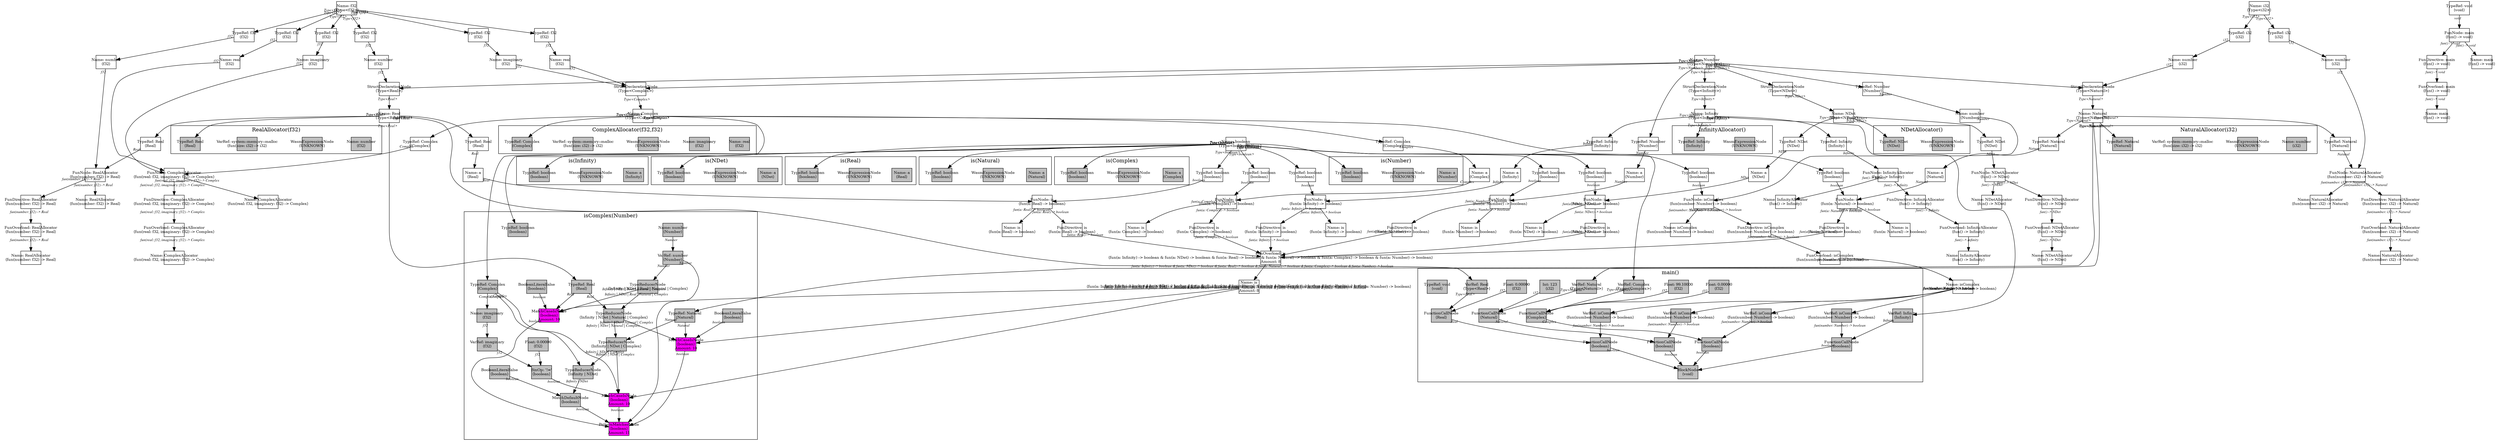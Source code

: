 digraph Document {
  node [shape=box,fixedsize=shape fontsize=10]
  1 [label="Name: i32\n⟨Type<i32>⟩", fillcolor=grey];
  2 [label="Name: f32\n⟨Type<f32>⟩", fillcolor=grey];
  3 [label="Name: boolean\n⟨Type<boolean>⟩", fillcolor=grey];
  4 [label="Name: Number\n⟨Type<Number>⟩", fillcolor=grey];
  5 [label="StructDeclarationNode\n⟨Type<Infinity>⟩", fillcolor=grey];
  6 [label="Name: Infinity\n⟨Type<Infinity>⟩", fillcolor=grey];
  7 [label="StructDeclarationNode\n⟨Type<NDet>⟩", fillcolor=grey];
  8 [label="Name: NDet\n⟨Type<NDet>⟩", fillcolor=grey];
  9 [label="StructDeclarationNode\n⟨Type<Real>⟩", fillcolor=grey];
  10 [label="TypeRef: f32\n⟨f32⟩", fillcolor=grey];
  11 [label="Name: number\n⟨f32⟩", fillcolor=grey];
  12 [label="Name: Real\n⟨Type<Real>⟩", fillcolor=grey];
  13 [label="StructDeclarationNode\n⟨Type<Natural>⟩", fillcolor=grey];
  14 [label="TypeRef: i32\n⟨i32⟩", fillcolor=grey];
  15 [label="Name: number\n⟨i32⟩", fillcolor=grey];
  16 [label="Name: Natural\n⟨Type<Natural>⟩", fillcolor=grey];
  17 [label="StructDeclarationNode\n⟨Type<Complex>⟩", fillcolor=grey];
  18 [label="TypeRef: f32\n⟨f32⟩", fillcolor=grey];
  19 [label="Name: real\n⟨f32⟩", fillcolor=grey];
  20 [label="TypeRef: f32\n⟨f32⟩", fillcolor=grey];
  21 [label="Name: imaginary\n⟨f32⟩", fillcolor=grey];
  22 [label="Name: Complex\n⟨Type<Complex>⟩", fillcolor=grey];
  23 [label="FunOverload: isComplex\n⟨fun(number: Number) -> boolean⟩", fillcolor=grey];
  24 [label="FunDirective: isComplex\n⟨fun(number: Number) -> boolean⟩", fillcolor=grey];
  25 [label="FunNode: isComplex\n⟨fun(number: Number) -> boolean⟩", fillcolor=grey];
  26 [label="TypeRef: Number\n⟨Number⟩", fillcolor=grey];
  27 [label="Name: number\n⟨Number⟩", fillcolor=grey];
  28 [label="TypeRef: boolean\n⟨boolean⟩", fillcolor=grey];
  29 [label="Name: isComplex\n⟨fun(number: Number) -> boolean⟩", fillcolor=grey];
  30 [label="Name: isComplex\n⟨fun(number: Number) -> boolean⟩", fillcolor=grey];
  31 [label="FunOverload: main\n⟨fun() -> void⟩", fillcolor=grey];
  32 [label="FunDirective: main\n⟨fun() -> void⟩", fillcolor=grey];
  33 [label="FunNode: main\n⟨fun() -> void⟩", fillcolor=grey];
  34 [label="TypeRef: void\n⟨void⟩", fillcolor=grey];
  35 [label="Name: main\n⟨fun() -> void⟩", fillcolor=grey];
  36 [label="Name: main\n⟨fun() -> void⟩", fillcolor=grey];
  37 [label="FunOverload: InfinityAllocator\n⟨fun() -> Infinity⟩", fillcolor=grey];
  38 [label="FunDirective: InfinityAllocator\n⟨fun() -> Infinity⟩", fillcolor=grey];
  39 [label="FunNode: InfinityAllocator\n⟨fun() -> Infinity⟩", fillcolor=grey];
  40 [label="TypeRef: Infinity\n⟨Infinity⟩", fillcolor=grey];
  41 [label="Name: InfinityAllocator\n⟨fun() -> Infinity⟩", fillcolor=grey];
  42 [label="Name: InfinityAllocator\n⟨fun() -> Infinity⟩", fillcolor=grey];
  43 [label="FunOverload: is\n⟨fun(a: Infinity) -> boolean & fun(a: NDet) -> boolean & fun(a: Real) -> boolean & fun(a: Natural) -> boolean & fun(a: Complex) -> boolean & fun(a: Number) -> boolean⟩
Amount: 8", fillcolor=magenta];
  44 [label="FunDirective: is\n⟨fun(a: Infinity) -> boolean⟩", fillcolor=grey];
  45 [label="FunNode: is\n⟨fun(a: Infinity) -> boolean⟩", fillcolor=grey];
  46 [label="TypeRef: Infinity\n⟨Infinity⟩", fillcolor=grey];
  47 [label="Name: a\n⟨Infinity⟩", fillcolor=grey];
  48 [label="TypeRef: boolean\n⟨boolean⟩", fillcolor=grey];
  49 [label="Name: is\n⟨fun(a: Infinity) -> boolean⟩", fillcolor=grey];
  50 [label="FunDirective: is\n⟨fun(a: NDet) -> boolean⟩", fillcolor=grey];
  51 [label="FunNode: is\n⟨fun(a: NDet) -> boolean⟩", fillcolor=grey];
  52 [label="TypeRef: NDet\n⟨NDet⟩", fillcolor=grey];
  53 [label="Name: a\n⟨NDet⟩", fillcolor=grey];
  54 [label="TypeRef: boolean\n⟨boolean⟩", fillcolor=grey];
  55 [label="Name: is\n⟨fun(a: NDet) -> boolean⟩", fillcolor=grey];
  56 [label="FunDirective: is\n⟨fun(a: Real) -> boolean⟩", fillcolor=grey];
  57 [label="FunNode: is\n⟨fun(a: Real) -> boolean⟩", fillcolor=grey];
  58 [label="TypeRef: Real\n⟨Real⟩", fillcolor=grey];
  59 [label="Name: a\n⟨Real⟩", fillcolor=grey];
  60 [label="TypeRef: boolean\n⟨boolean⟩", fillcolor=grey];
  61 [label="Name: is\n⟨fun(a: Real) -> boolean⟩", fillcolor=grey];
  62 [label="FunDirective: is\n⟨fun(a: Natural) -> boolean⟩", fillcolor=grey];
  63 [label="FunNode: is\n⟨fun(a: Natural) -> boolean⟩", fillcolor=grey];
  64 [label="TypeRef: Natural\n⟨Natural⟩", fillcolor=grey];
  65 [label="Name: a\n⟨Natural⟩", fillcolor=grey];
  66 [label="TypeRef: boolean\n⟨boolean⟩", fillcolor=grey];
  67 [label="Name: is\n⟨fun(a: Natural) -> boolean⟩", fillcolor=grey];
  68 [label="FunDirective: is\n⟨fun(a: Complex) -> boolean⟩", fillcolor=grey];
  69 [label="FunNode: is\n⟨fun(a: Complex) -> boolean⟩", fillcolor=grey];
  70 [label="TypeRef: Complex\n⟨Complex⟩", fillcolor=grey];
  71 [label="Name: a\n⟨Complex⟩", fillcolor=grey];
  72 [label="TypeRef: boolean\n⟨boolean⟩", fillcolor=grey];
  73 [label="Name: is\n⟨fun(a: Complex) -> boolean⟩", fillcolor=grey];
  74 [label="FunDirective: is\n⟨fun(a: Number) -> boolean⟩", fillcolor=grey];
  75 [label="FunNode: is\n⟨fun(a: Number) -> boolean⟩", fillcolor=grey];
  76 [label="TypeRef: Number\n⟨Number⟩", fillcolor=grey];
  77 [label="Name: a\n⟨Number⟩", fillcolor=grey];
  78 [label="TypeRef: boolean\n⟨boolean⟩", fillcolor=grey];
  79 [label="Name: is\n⟨fun(a: Number) -> boolean⟩", fillcolor=grey];
  80 [label="Name: is\n⟨fun(a: Infinity) -> boolean & fun(a: NDet) -> boolean & fun(a: Real) -> boolean & fun(a: Natural) -> boolean & fun(a: Complex) -> boolean & fun(a: Number) -> boolean⟩
Amount: 8", fillcolor=magenta];
  81 [label="FunOverload: NDetAllocator\n⟨fun() -> NDet⟩", fillcolor=grey];
  82 [label="FunDirective: NDetAllocator\n⟨fun() -> NDet⟩", fillcolor=grey];
  83 [label="FunNode: NDetAllocator\n⟨fun() -> NDet⟩", fillcolor=grey];
  84 [label="TypeRef: NDet\n⟨NDet⟩", fillcolor=grey];
  85 [label="Name: NDetAllocator\n⟨fun() -> NDet⟩", fillcolor=grey];
  86 [label="Name: NDetAllocator\n⟨fun() -> NDet⟩", fillcolor=grey];
  87 [label="FunOverload: RealAllocator\n⟨fun(number: f32) -> Real⟩", fillcolor=grey];
  88 [label="FunDirective: RealAllocator\n⟨fun(number: f32) -> Real⟩", fillcolor=grey];
  89 [label="FunNode: RealAllocator\n⟨fun(number: f32) -> Real⟩", fillcolor=grey];
  90 [label="TypeRef: f32\n⟨f32⟩", fillcolor=grey];
  91 [label="Name: number\n⟨f32⟩", fillcolor=grey];
  92 [label="TypeRef: Real\n⟨Real⟩", fillcolor=grey];
  93 [label="Name: RealAllocator\n⟨fun(number: f32) -> Real⟩", fillcolor=grey];
  94 [label="Name: RealAllocator\n⟨fun(number: f32) -> Real⟩", fillcolor=grey];
  95 [label="FunOverload: NaturalAllocator\n⟨fun(number: i32) -> Natural⟩", fillcolor=grey];
  96 [label="FunDirective: NaturalAllocator\n⟨fun(number: i32) -> Natural⟩", fillcolor=grey];
  97 [label="FunNode: NaturalAllocator\n⟨fun(number: i32) -> Natural⟩", fillcolor=grey];
  98 [label="TypeRef: i32\n⟨i32⟩", fillcolor=grey];
  99 [label="Name: number\n⟨i32⟩", fillcolor=grey];
  100 [label="TypeRef: Natural\n⟨Natural⟩", fillcolor=grey];
  101 [label="Name: NaturalAllocator\n⟨fun(number: i32) -> Natural⟩", fillcolor=grey];
  102 [label="Name: NaturalAllocator\n⟨fun(number: i32) -> Natural⟩", fillcolor=grey];
  103 [label="FunOverload: ComplexAllocator\n⟨fun(real: f32, imaginary: f32) -> Complex⟩", fillcolor=grey];
  104 [label="FunDirective: ComplexAllocator\n⟨fun(real: f32, imaginary: f32) -> Complex⟩", fillcolor=grey];
  105 [label="FunNode: ComplexAllocator\n⟨fun(real: f32, imaginary: f32) -> Complex⟩", fillcolor=grey];
  106 [label="TypeRef: f32\n⟨f32⟩", fillcolor=grey];
  107 [label="Name: real\n⟨f32⟩", fillcolor=grey];
  108 [label="TypeRef: f32\n⟨f32⟩", fillcolor=grey];
  109 [label="Name: imaginary\n⟨f32⟩", fillcolor=grey];
  110 [label="TypeRef: Complex\n⟨Complex⟩", fillcolor=grey];
  111 [label="Name: ComplexAllocator\n⟨fun(real: f32, imaginary: f32) -> Complex⟩", fillcolor=grey];
  112 [label="Name: ComplexAllocator\n⟨fun(real: f32, imaginary: f32) -> Complex⟩", fillcolor=grey];
  subgraph cluster0 {
    node [style=filled, fillcolor=grey];
    113 [label="BlockNode\n⟨void⟩", fillcolor=grey];
    114 [label="FunctionCallNode\n⟨boolean⟩", fillcolor=grey];
    115 [label="VarRef: isComplex\n⟨fun(number: Number) -> boolean⟩", fillcolor=grey];
    116 [label="VarRef: Infinity\n⟨Infinity⟩", fillcolor=grey];
    117 [label="FunctionCallNode\n⟨boolean⟩", fillcolor=grey];
    118 [label="VarRef: isComplex\n⟨fun(number: Number) -> boolean⟩", fillcolor=grey];
    119 [label="FunctionCallNode\n⟨Real⟩", fillcolor=grey];
    120 [label="VarRef: Real\n⟨Type<Real>⟩", fillcolor=grey];
    121 [label="Float: 0.00000\n⟨f32⟩", fillcolor=grey];
    122 [label="FunctionCallNode\n⟨boolean⟩", fillcolor=grey];
    123 [label="VarRef: isComplex\n⟨fun(number: Number) -> boolean⟩", fillcolor=grey];
    124 [label="FunctionCallNode\n⟨Natural⟩", fillcolor=grey];
    125 [label="VarRef: Natural\n⟨Type<Natural>⟩", fillcolor=grey];
    126 [label="Int: 123\n⟨i32⟩", fillcolor=grey];
    127 [label="FunctionCallNode\n⟨boolean⟩", fillcolor=grey];
    128 [label="VarRef: isComplex\n⟨fun(number: Number) -> boolean⟩", fillcolor=grey];
    129 [label="FunctionCallNode\n⟨Complex⟩", fillcolor=grey];
    130 [label="VarRef: Complex\n⟨Type<Complex>⟩", fillcolor=grey];
    131 [label="Float: 0.00000\n⟨f32⟩", fillcolor=grey];
    132 [label="Float: 99.10000\n⟨f32⟩", fillcolor=grey];
    133 [label="TypeRef: void\n⟨void⟩", fillcolor=grey];
    114 -> 113[taillabel="boolean" labeldistance="1" fontname="times  italic" fontsize = 10 color="black" ];
    115 -> 114[taillabel="fun(number: Number) -> boolean" labeldistance="1" fontname="times  italic" fontsize = 10 color="black" ];
    116 -> 114[taillabel="Infinity" labeldistance="1" fontname="times  italic" fontsize = 10 color="black" ];
    117 -> 113[taillabel="boolean" labeldistance="1" fontname="times  italic" fontsize = 10 color="black" ];
    118 -> 117[taillabel="fun(number: Number) -> boolean" labeldistance="1" fontname="times  italic" fontsize = 10 color="black" ];
    119 -> 117[taillabel="Real" labeldistance="1" fontname="times  italic" fontsize = 10 color="black" ];
    120 -> 119[taillabel="Type<Real>" labeldistance="1" fontname="times  italic" fontsize = 10 color="black" ];
    121 -> 119[taillabel="f32" labeldistance="1" fontname="times  italic" fontsize = 10 color="black" ];
    122 -> 113[taillabel="boolean" labeldistance="1" fontname="times  italic" fontsize = 10 color="black" ];
    123 -> 122[taillabel="fun(number: Number) -> boolean" labeldistance="1" fontname="times  italic" fontsize = 10 color="black" ];
    124 -> 122[taillabel="Natural" labeldistance="1" fontname="times  italic" fontsize = 10 color="black" ];
    125 -> 124[taillabel="Type<Natural>" labeldistance="1" fontname="times  italic" fontsize = 10 color="black" ];
    126 -> 124[taillabel="i32" labeldistance="1" fontname="times  italic" fontsize = 10 color="black" ];
    127 -> 113[taillabel="boolean" labeldistance="1" fontname="times  italic" fontsize = 10 color="black" ];
    128 -> 127[taillabel="fun(number: Number) -> boolean" labeldistance="1" fontname="times  italic" fontsize = 10 color="black" ];
    129 -> 127[taillabel="Complex" labeldistance="1" fontname="times  italic" fontsize = 10 color="black" ];
    130 -> 129[taillabel="Type<Complex>" labeldistance="1" fontname="times  italic" fontsize = 10 color="black" ];
    131 -> 129[taillabel="f32" labeldistance="1" fontname="times  italic" fontsize = 10 color="black" ];
    132 -> 129[taillabel="f32" labeldistance="1" fontname="times  italic" fontsize = 10 color="black" ];
  label = "main()";
}
  subgraph cluster1 {
    node [style=filled, fillcolor=grey];
    134 [label="Name: number\n⟨Number⟩", fillcolor=grey];
    135 [label="PatternMatcherNode\n⟨boolean⟩
Amount: 11", fillcolor=magenta];
    136 [label="VarRef: number\n⟨Number⟩", fillcolor=grey];
    137 [label="MatchCaseIsNode\n⟨boolean⟩
Amount: 10", fillcolor=magenta];
    138 [label="TypeRef: Real\n⟨Real⟩", fillcolor=grey];
    139 [label="BooleanLiteralfalse\n⟨boolean⟩", fillcolor=grey];
    140 [label="TypeReducerNode\n⟨Infinity | NDet | Real | Natural | Complex⟩", fillcolor=grey];
    141 [label="MatchCaseIsNode\n⟨boolean⟩
Amount: 10", fillcolor=magenta];
    142 [label="TypeRef: Natural\n⟨Natural⟩", fillcolor=grey];
    143 [label="BooleanLiteralfalse\n⟨boolean⟩", fillcolor=grey];
    144 [label="TypeReducerNode\n⟨Infinity | NDet | Natural | Complex⟩", fillcolor=grey];
    145 [label="MatchCaseIsNode\n⟨boolean⟩
Amount: 10", fillcolor=magenta];
    146 [label="TypeRef: Complex\n⟨Complex⟩", fillcolor=grey];
    147 [label="BinOp: '!='\n⟨boolean⟩", fillcolor=grey];
    148 [label="VarRef: imaginary\n⟨f32⟩", fillcolor=grey];
    149 [label="Float: 0.00000\n⟨f32⟩", fillcolor=grey];
    150 [label="Name: imaginary\n⟨f32⟩", fillcolor=grey];
    151 [label="TypeReducerNode\n⟨Infinity | NDet | Complex⟩", fillcolor=grey];
    152 [label="MatchDefaultNode\n⟨boolean⟩", fillcolor=grey];
    153 [label="BooleanLiteralfalse\n⟨boolean⟩", fillcolor=grey];
    154 [label="TypeReducerNode\n⟨Infinity | NDet⟩", fillcolor=grey];
    155 [label="TypeRef: boolean\n⟨boolean⟩", fillcolor=grey];
    134 -> 136[taillabel="Number" labeldistance="1" fontname="times  italic" fontsize = 10 color="black" ];
    136 -> 135[taillabel="Number" labeldistance="1" fontname="times  italic" fontsize = 10 color="black" ];
    136 -> 140[taillabel="Number" labeldistance="1" fontname="times  italic" fontsize = 10 color="black" ];
    137 -> 135[taillabel="boolean" labeldistance="1" fontname="times  italic" fontsize = 10 color="black" ];
    138 -> 137[taillabel="Real" labeldistance="1" fontname="times  italic" fontsize = 10 color="black" ];
    138 -> 144[taillabel="Real" labeldistance="1" fontname="times  italic" fontsize = 10 color="black" ];
    139 -> 137[taillabel="boolean" labeldistance="1" fontname="times  italic" fontsize = 10 color="black" ];
    140 -> 137[taillabel="Infinity | NDet | Real | Natural | Complex" labeldistance="1" fontname="times  italic" fontsize = 10 color="black" ];
    140 -> 144[taillabel="Infinity | NDet | Real | Natural | Complex" labeldistance="1" fontname="times  italic" fontsize = 10 color="black" ];
    141 -> 135[taillabel="boolean" labeldistance="1" fontname="times  italic" fontsize = 10 color="black" ];
    142 -> 141[taillabel="Natural" labeldistance="1" fontname="times  italic" fontsize = 10 color="black" ];
    142 -> 151[taillabel="Natural" labeldistance="1" fontname="times  italic" fontsize = 10 color="black" ];
    143 -> 141[taillabel="boolean" labeldistance="1" fontname="times  italic" fontsize = 10 color="black" ];
    144 -> 141[taillabel="Infinity | NDet | Natural | Complex" labeldistance="1" fontname="times  italic" fontsize = 10 color="black" ];
    144 -> 151[taillabel="Infinity | NDet | Natural | Complex" labeldistance="1" fontname="times  italic" fontsize = 10 color="black" ];
    145 -> 135[taillabel="boolean" labeldistance="1" fontname="times  italic" fontsize = 10 color="black" ];
    146 -> 145[taillabel="Complex" labeldistance="1" fontname="times  italic" fontsize = 10 color="black" ];
    146 -> 150[taillabel="Complex" labeldistance="1" fontname="times  italic" fontsize = 10 color="black" ];
    146 -> 154[taillabel="Complex" labeldistance="1" fontname="times  italic" fontsize = 10 color="black" ];
    147 -> 145[taillabel="boolean" labeldistance="1" fontname="times  italic" fontsize = 10 color="black" ];
    148 -> 147[taillabel="f32" labeldistance="1" fontname="times  italic" fontsize = 10 color="black" ];
    149 -> 147[taillabel="f32" labeldistance="1" fontname="times  italic" fontsize = 10 color="black" ];
    150 -> 148[taillabel="f32" labeldistance="1" fontname="times  italic" fontsize = 10 color="black" ];
    151 -> 145[taillabel="Infinity | NDet | Complex" labeldistance="1" fontname="times  italic" fontsize = 10 color="black" ];
    151 -> 154[taillabel="Infinity | NDet | Complex" labeldistance="1" fontname="times  italic" fontsize = 10 color="black" ];
    152 -> 135[taillabel="boolean" labeldistance="1" fontname="times  italic" fontsize = 10 color="black" ];
    153 -> 152[taillabel="boolean" labeldistance="1" fontname="times  italic" fontsize = 10 color="black" ];
    154 -> 152[taillabel="Infinity | NDet" labeldistance="1" fontname="times  italic" fontsize = 10 color="black" ];
  label = "isComplex(Number)";
}
  subgraph cluster2 {
    node [style=filled, fillcolor=grey];
    156 [label="Name: a\n⟨Number⟩", fillcolor=grey];
    157 [label="WasmExpressionNode\n⟨UNKNOWN⟩", fillcolor=grey];
    158 [label="TypeRef: boolean\n⟨boolean⟩", fillcolor=grey];
  label = "is(Number)";
}
  subgraph cluster3 {
    node [style=filled, fillcolor=grey];
    159 [label="WasmExpressionNode\n⟨UNKNOWN⟩", fillcolor=grey];
    160 [label="TypeRef: Infinity\n⟨Infinity⟩", fillcolor=grey];
  label = "InfinityAllocator()";
}
  subgraph cluster4 {
    node [style=filled, fillcolor=grey];
    161 [label="WasmExpressionNode\n⟨UNKNOWN⟩", fillcolor=grey];
    162 [label="TypeRef: NDet\n⟨NDet⟩", fillcolor=grey];
  label = "NDetAllocator()";
}
  subgraph cluster5 {
    node [style=filled, fillcolor=grey];
    163 [label="Name: a\n⟨Infinity⟩", fillcolor=grey];
    164 [label="WasmExpressionNode\n⟨UNKNOWN⟩", fillcolor=grey];
    165 [label="TypeRef: boolean\n⟨boolean⟩", fillcolor=grey];
  label = "is(Infinity)";
}
  subgraph cluster6 {
    node [style=filled, fillcolor=grey];
    166 [label="Name: a\n⟨NDet⟩", fillcolor=grey];
    167 [label="WasmExpressionNode\n⟨UNKNOWN⟩", fillcolor=grey];
    168 [label="TypeRef: boolean\n⟨boolean⟩", fillcolor=grey];
  label = "is(NDet)";
}
  subgraph cluster7 {
    node [style=filled, fillcolor=grey];
    169 [label="Name: a\n⟨Real⟩", fillcolor=grey];
    170 [label="WasmExpressionNode\n⟨UNKNOWN⟩", fillcolor=grey];
    171 [label="TypeRef: boolean\n⟨boolean⟩", fillcolor=grey];
  label = "is(Real)";
}
  subgraph cluster8 {
    node [style=filled, fillcolor=grey];
    172 [label="Name: a\n⟨Natural⟩", fillcolor=grey];
    173 [label="WasmExpressionNode\n⟨UNKNOWN⟩", fillcolor=grey];
    174 [label="TypeRef: boolean\n⟨boolean⟩", fillcolor=grey];
  label = "is(Natural)";
}
  subgraph cluster9 {
    node [style=filled, fillcolor=grey];
    175 [label="Name: a\n⟨Complex⟩", fillcolor=grey];
    176 [label="WasmExpressionNode\n⟨UNKNOWN⟩", fillcolor=grey];
    177 [label="TypeRef: boolean\n⟨boolean⟩", fillcolor=grey];
  label = "is(Complex)";
}
  subgraph cluster10 {
    node [style=filled, fillcolor=grey];
    178 [label="Name: number\n⟨i32⟩", fillcolor=grey];
    179 [label="WasmExpressionNode\n⟨UNKNOWN⟩", fillcolor=grey];
    180 [label="VarRef: system::memory::malloc\n⟨fun(size: i32) -> i32⟩", fillcolor=grey];
    181 [label="TypeRef: Natural\n⟨Natural⟩", fillcolor=grey];
  label = "NaturalAllocator(i32)";
}
  subgraph cluster11 {
    node [style=filled, fillcolor=grey];
    182 [label="Name: number\n⟨f32⟩", fillcolor=grey];
    183 [label="WasmExpressionNode\n⟨UNKNOWN⟩", fillcolor=grey];
    184 [label="VarRef: system::memory::malloc\n⟨fun(size: i32) -> i32⟩", fillcolor=grey];
    185 [label="TypeRef: Real\n⟨Real⟩", fillcolor=grey];
  label = "RealAllocator(f32)";
}
  subgraph cluster12 {
    node [style=filled, fillcolor=grey];
    186 [label="Name: real\n⟨f32⟩", fillcolor=grey];
    187 [label="Name: imaginary\n⟨f32⟩", fillcolor=grey];
    188 [label="WasmExpressionNode\n⟨UNKNOWN⟩", fillcolor=grey];
    189 [label="VarRef: system::memory::malloc\n⟨fun(size: i32) -> i32⟩", fillcolor=grey];
    190 [label="TypeRef: Complex\n⟨Complex⟩", fillcolor=grey];
  label = "ComplexAllocator(f32,f32)";
}
  1 -> 14[taillabel="Type<i32>" labeldistance="1" fontname="times  italic" fontsize = 10 color="black" ];
  1 -> 98[taillabel="Type<i32>" labeldistance="1" fontname="times  italic" fontsize = 10 color="black" ];
  2 -> 10[taillabel="Type<f32>" labeldistance="1" fontname="times  italic" fontsize = 10 color="black" ];
  2 -> 18[taillabel="Type<f32>" labeldistance="1" fontname="times  italic" fontsize = 10 color="black" ];
  2 -> 20[taillabel="Type<f32>" labeldistance="1" fontname="times  italic" fontsize = 10 color="black" ];
  2 -> 90[taillabel="Type<f32>" labeldistance="1" fontname="times  italic" fontsize = 10 color="black" ];
  2 -> 106[taillabel="Type<f32>" labeldistance="1" fontname="times  italic" fontsize = 10 color="black" ];
  2 -> 108[taillabel="Type<f32>" labeldistance="1" fontname="times  italic" fontsize = 10 color="black" ];
  3 -> 28[taillabel="Type<boolean>" labeldistance="1" fontname="times  italic" fontsize = 10 color="black" ];
  3 -> 48[taillabel="Type<boolean>" labeldistance="1" fontname="times  italic" fontsize = 10 color="black" ];
  3 -> 54[taillabel="Type<boolean>" labeldistance="1" fontname="times  italic" fontsize = 10 color="black" ];
  3 -> 60[taillabel="Type<boolean>" labeldistance="1" fontname="times  italic" fontsize = 10 color="black" ];
  3 -> 66[taillabel="Type<boolean>" labeldistance="1" fontname="times  italic" fontsize = 10 color="black" ];
  3 -> 72[taillabel="Type<boolean>" labeldistance="1" fontname="times  italic" fontsize = 10 color="black" ];
  3 -> 78[taillabel="Type<boolean>" labeldistance="1" fontname="times  italic" fontsize = 10 color="black" ];
  3 -> 155[taillabel="Type<boolean>" labeldistance="1" fontname="times  italic" fontsize = 10 color="black" ];
  3 -> 158[taillabel="Type<boolean>" labeldistance="1" fontname="times  italic" fontsize = 10 color="black" ];
  3 -> 165[taillabel="Type<boolean>" labeldistance="1" fontname="times  italic" fontsize = 10 color="black" ];
  3 -> 168[taillabel="Type<boolean>" labeldistance="1" fontname="times  italic" fontsize = 10 color="black" ];
  3 -> 171[taillabel="Type<boolean>" labeldistance="1" fontname="times  italic" fontsize = 10 color="black" ];
  3 -> 174[taillabel="Type<boolean>" labeldistance="1" fontname="times  italic" fontsize = 10 color="black" ];
  3 -> 177[taillabel="Type<boolean>" labeldistance="1" fontname="times  italic" fontsize = 10 color="black" ];
  4 -> 5[taillabel="Type<Number>" labeldistance="1" fontname="times  italic" fontsize = 10 color="black" ];
  4 -> 7[taillabel="Type<Number>" labeldistance="1" fontname="times  italic" fontsize = 10 color="black" ];
  4 -> 9[taillabel="Type<Number>" labeldistance="1" fontname="times  italic" fontsize = 10 color="black" ];
  4 -> 13[taillabel="Type<Number>" labeldistance="1" fontname="times  italic" fontsize = 10 color="black" ];
  4 -> 17[taillabel="Type<Number>" labeldistance="1" fontname="times  italic" fontsize = 10 color="black" ];
  4 -> 26[taillabel="Type<Number>" labeldistance="1" fontname="times  italic" fontsize = 10 color="black" ];
  4 -> 76[taillabel="Type<Number>" labeldistance="1" fontname="times  italic" fontsize = 10 color="black" ];
  5 -> 6[taillabel="Type<Infinity>" labeldistance="1" fontname="times  italic" fontsize = 10 color="black" ];
  6 -> 40[taillabel="Type<Infinity>" labeldistance="1" fontname="times  italic" fontsize = 10 color="black" ];
  6 -> 46[taillabel="Type<Infinity>" labeldistance="1" fontname="times  italic" fontsize = 10 color="black" ];
  6 -> 116[taillabel="Type<Infinity>" labeldistance="1" fontname="times  italic" fontsize = 10 color="black" ];
  6 -> 160[taillabel="Type<Infinity>" labeldistance="1" fontname="times  italic" fontsize = 10 color="black" ];
  7 -> 8[taillabel="Type<NDet>" labeldistance="1" fontname="times  italic" fontsize = 10 color="black" ];
  8 -> 52[taillabel="Type<NDet>" labeldistance="1" fontname="times  italic" fontsize = 10 color="black" ];
  8 -> 84[taillabel="Type<NDet>" labeldistance="1" fontname="times  italic" fontsize = 10 color="black" ];
  8 -> 162[taillabel="Type<NDet>" labeldistance="1" fontname="times  italic" fontsize = 10 color="black" ];
  9 -> 12[taillabel="Type<Real>" labeldistance="1" fontname="times  italic" fontsize = 10 color="black" ];
  10 -> 11[taillabel="f32" labeldistance="1" fontname="times  italic" fontsize = 10 color="black" ];
  11 -> 9[taillabel="f32" labeldistance="1" fontname="times  italic" fontsize = 10 color="black" ];
  12 -> 58[taillabel="Type<Real>" labeldistance="1" fontname="times  italic" fontsize = 10 color="black" ];
  12 -> 92[taillabel="Type<Real>" labeldistance="1" fontname="times  italic" fontsize = 10 color="black" ];
  12 -> 120[taillabel="Type<Real>" labeldistance="1" fontname="times  italic" fontsize = 10 color="black" ];
  12 -> 138[taillabel="Type<Real>" labeldistance="1" fontname="times  italic" fontsize = 10 color="black" ];
  12 -> 185[taillabel="Type<Real>" labeldistance="1" fontname="times  italic" fontsize = 10 color="black" ];
  13 -> 16[taillabel="Type<Natural>" labeldistance="1" fontname="times  italic" fontsize = 10 color="black" ];
  14 -> 15[taillabel="i32" labeldistance="1" fontname="times  italic" fontsize = 10 color="black" ];
  15 -> 13[taillabel="i32" labeldistance="1" fontname="times  italic" fontsize = 10 color="black" ];
  16 -> 64[taillabel="Type<Natural>" labeldistance="1" fontname="times  italic" fontsize = 10 color="black" ];
  16 -> 100[taillabel="Type<Natural>" labeldistance="1" fontname="times  italic" fontsize = 10 color="black" ];
  16 -> 125[taillabel="Type<Natural>" labeldistance="1" fontname="times  italic" fontsize = 10 color="black" ];
  16 -> 142[taillabel="Type<Natural>" labeldistance="1" fontname="times  italic" fontsize = 10 color="black" ];
  16 -> 181[taillabel="Type<Natural>" labeldistance="1" fontname="times  italic" fontsize = 10 color="black" ];
  17 -> 22[taillabel="Type<Complex>" labeldistance="1" fontname="times  italic" fontsize = 10 color="black" ];
  18 -> 19[taillabel="f32" labeldistance="1" fontname="times  italic" fontsize = 10 color="black" ];
  19 -> 17[taillabel="f32" labeldistance="1" fontname="times  italic" fontsize = 10 color="black" ];
  20 -> 21[taillabel="f32" labeldistance="1" fontname="times  italic" fontsize = 10 color="black" ];
  21 -> 17[taillabel="f32" labeldistance="1" fontname="times  italic" fontsize = 10 color="black" ];
  22 -> 70[taillabel="Type<Complex>" labeldistance="1" fontname="times  italic" fontsize = 10 color="black" ];
  22 -> 110[taillabel="Type<Complex>" labeldistance="1" fontname="times  italic" fontsize = 10 color="black" ];
  22 -> 130[taillabel="Type<Complex>" labeldistance="1" fontname="times  italic" fontsize = 10 color="black" ];
  22 -> 146[taillabel="Type<Complex>" labeldistance="1" fontname="times  italic" fontsize = 10 color="black" ];
  22 -> 190[taillabel="Type<Complex>" labeldistance="1" fontname="times  italic" fontsize = 10 color="black" ];
  23 -> 30[taillabel="fun(number: Number) -> boolean" labeldistance="1" fontname="times  italic" fontsize = 10 color="black" ];
  24 -> 23[taillabel="fun(number: Number) -> boolean" labeldistance="1" fontname="times  italic" fontsize = 10 color="black" ];
  25 -> 29[taillabel="fun(number: Number) -> boolean" labeldistance="1" fontname="times  italic" fontsize = 10 color="black" ];
  25 -> 24[taillabel="fun(number: Number) -> boolean" labeldistance="1" fontname="times  italic" fontsize = 10 color="black" ];
  26 -> 27[taillabel="Number" labeldistance="1" fontname="times  italic" fontsize = 10 color="black" ];
  27 -> 25[taillabel="Number" labeldistance="1" fontname="times  italic" fontsize = 10 color="black" ];
  28 -> 25[taillabel="boolean" labeldistance="1" fontname="times  italic" fontsize = 10 color="black" ];
  30 -> 115[taillabel="fun(number: Number) -> boolean" labeldistance="1" fontname="times  italic" fontsize = 10 color="black" ];
  30 -> 118[taillabel="fun(number: Number) -> boolean" labeldistance="1" fontname="times  italic" fontsize = 10 color="black" ];
  30 -> 123[taillabel="fun(number: Number) -> boolean" labeldistance="1" fontname="times  italic" fontsize = 10 color="black" ];
  30 -> 128[taillabel="fun(number: Number) -> boolean" labeldistance="1" fontname="times  italic" fontsize = 10 color="black" ];
  31 -> 36[taillabel="fun() -> void" labeldistance="1" fontname="times  italic" fontsize = 10 color="black" ];
  32 -> 31[taillabel="fun() -> void" labeldistance="1" fontname="times  italic" fontsize = 10 color="black" ];
  33 -> 35[taillabel="fun() -> void" labeldistance="1" fontname="times  italic" fontsize = 10 color="black" ];
  33 -> 32[taillabel="fun() -> void" labeldistance="1" fontname="times  italic" fontsize = 10 color="black" ];
  34 -> 33[taillabel="void" labeldistance="1" fontname="times  italic" fontsize = 10 color="black" ];
  37 -> 42[taillabel="fun() -> Infinity" labeldistance="1" fontname="times  italic" fontsize = 10 color="black" ];
  38 -> 37[taillabel="fun() -> Infinity" labeldistance="1" fontname="times  italic" fontsize = 10 color="black" ];
  39 -> 41[taillabel="fun() -> Infinity" labeldistance="1" fontname="times  italic" fontsize = 10 color="black" ];
  39 -> 38[taillabel="fun() -> Infinity" labeldistance="1" fontname="times  italic" fontsize = 10 color="black" ];
  40 -> 39[taillabel="Infinity" labeldistance="1" fontname="times  italic" fontsize = 10 color="black" ];
  43 -> 80[taillabel="fun(a: Infinity) -> boolean & fun(a: NDet) -> boolean & fun(a: Real) -> boolean & fun(a: Natural) -> boolean & fun(a: Complex) -> boolean & fun(a: Number) -> boolean" labeldistance="1" fontname="times  italic" fontsize = 10 color="black" ];
  44 -> 43[taillabel="fun(a: Infinity) -> boolean" labeldistance="1" fontname="times  italic" fontsize = 10 color="black" ];
  45 -> 49[taillabel="fun(a: Infinity) -> boolean" labeldistance="1" fontname="times  italic" fontsize = 10 color="black" ];
  45 -> 44[taillabel="fun(a: Infinity) -> boolean" labeldistance="1" fontname="times  italic" fontsize = 10 color="black" ];
  46 -> 47[taillabel="Infinity" labeldistance="1" fontname="times  italic" fontsize = 10 color="black" ];
  47 -> 45[taillabel="Infinity" labeldistance="1" fontname="times  italic" fontsize = 10 color="black" ];
  48 -> 45[taillabel="boolean" labeldistance="1" fontname="times  italic" fontsize = 10 color="black" ];
  50 -> 43[taillabel="fun(a: NDet) -> boolean" labeldistance="1" fontname="times  italic" fontsize = 10 color="black" ];
  51 -> 55[taillabel="fun(a: NDet) -> boolean" labeldistance="1" fontname="times  italic" fontsize = 10 color="black" ];
  51 -> 50[taillabel="fun(a: NDet) -> boolean" labeldistance="1" fontname="times  italic" fontsize = 10 color="black" ];
  52 -> 53[taillabel="NDet" labeldistance="1" fontname="times  italic" fontsize = 10 color="black" ];
  53 -> 51[taillabel="NDet" labeldistance="1" fontname="times  italic" fontsize = 10 color="black" ];
  54 -> 51[taillabel="boolean" labeldistance="1" fontname="times  italic" fontsize = 10 color="black" ];
  56 -> 43[taillabel="fun(a: Real) -> boolean" labeldistance="1" fontname="times  italic" fontsize = 10 color="black" ];
  57 -> 61[taillabel="fun(a: Real) -> boolean" labeldistance="1" fontname="times  italic" fontsize = 10 color="black" ];
  57 -> 56[taillabel="fun(a: Real) -> boolean" labeldistance="1" fontname="times  italic" fontsize = 10 color="black" ];
  58 -> 59[taillabel="Real" labeldistance="1" fontname="times  italic" fontsize = 10 color="black" ];
  59 -> 57[taillabel="Real" labeldistance="1" fontname="times  italic" fontsize = 10 color="black" ];
  60 -> 57[taillabel="boolean" labeldistance="1" fontname="times  italic" fontsize = 10 color="black" ];
  62 -> 43[taillabel="fun(a: Natural) -> boolean" labeldistance="1" fontname="times  italic" fontsize = 10 color="black" ];
  63 -> 67[taillabel="fun(a: Natural) -> boolean" labeldistance="1" fontname="times  italic" fontsize = 10 color="black" ];
  63 -> 62[taillabel="fun(a: Natural) -> boolean" labeldistance="1" fontname="times  italic" fontsize = 10 color="black" ];
  64 -> 65[taillabel="Natural" labeldistance="1" fontname="times  italic" fontsize = 10 color="black" ];
  65 -> 63[taillabel="Natural" labeldistance="1" fontname="times  italic" fontsize = 10 color="black" ];
  66 -> 63[taillabel="boolean" labeldistance="1" fontname="times  italic" fontsize = 10 color="black" ];
  68 -> 43[taillabel="fun(a: Complex) -> boolean" labeldistance="1" fontname="times  italic" fontsize = 10 color="black" ];
  69 -> 73[taillabel="fun(a: Complex) -> boolean" labeldistance="1" fontname="times  italic" fontsize = 10 color="black" ];
  69 -> 68[taillabel="fun(a: Complex) -> boolean" labeldistance="1" fontname="times  italic" fontsize = 10 color="black" ];
  70 -> 71[taillabel="Complex" labeldistance="1" fontname="times  italic" fontsize = 10 color="black" ];
  71 -> 69[taillabel="Complex" labeldistance="1" fontname="times  italic" fontsize = 10 color="black" ];
  72 -> 69[taillabel="boolean" labeldistance="1" fontname="times  italic" fontsize = 10 color="black" ];
  74 -> 43[taillabel="fun(a: Number) -> boolean" labeldistance="1" fontname="times  italic" fontsize = 10 color="black" ];
  75 -> 79[taillabel="fun(a: Number) -> boolean" labeldistance="1" fontname="times  italic" fontsize = 10 color="black" ];
  75 -> 74[taillabel="fun(a: Number) -> boolean" labeldistance="1" fontname="times  italic" fontsize = 10 color="black" ];
  76 -> 77[taillabel="Number" labeldistance="1" fontname="times  italic" fontsize = 10 color="black" ];
  77 -> 75[taillabel="Number" labeldistance="1" fontname="times  italic" fontsize = 10 color="black" ];
  78 -> 75[taillabel="boolean" labeldistance="1" fontname="times  italic" fontsize = 10 color="black" ];
  80 -> 137[taillabel="fun(a: Infinity) -> boolean & fun(a: NDet) -> boolean & fun(a: Real) -> boolean & fun(a: Natural) -> boolean & fun(a: Complex) -> boolean & fun(a: Number) -> boolean" labeldistance="1" fontname="times  italic" fontsize = 10 color="black" ];
  80 -> 141[taillabel="fun(a: Infinity) -> boolean & fun(a: NDet) -> boolean & fun(a: Real) -> boolean & fun(a: Natural) -> boolean & fun(a: Complex) -> boolean & fun(a: Number) -> boolean" labeldistance="1" fontname="times  italic" fontsize = 10 color="black" ];
  80 -> 145[taillabel="fun(a: Infinity) -> boolean & fun(a: NDet) -> boolean & fun(a: Real) -> boolean & fun(a: Natural) -> boolean & fun(a: Complex) -> boolean & fun(a: Number) -> boolean" labeldistance="1" fontname="times  italic" fontsize = 10 color="black" ];
  81 -> 86[taillabel="fun() -> NDet" labeldistance="1" fontname="times  italic" fontsize = 10 color="black" ];
  82 -> 81[taillabel="fun() -> NDet" labeldistance="1" fontname="times  italic" fontsize = 10 color="black" ];
  83 -> 85[taillabel="fun() -> NDet" labeldistance="1" fontname="times  italic" fontsize = 10 color="black" ];
  83 -> 82[taillabel="fun() -> NDet" labeldistance="1" fontname="times  italic" fontsize = 10 color="black" ];
  84 -> 83[taillabel="NDet" labeldistance="1" fontname="times  italic" fontsize = 10 color="black" ];
  87 -> 94[taillabel="fun(number: f32) -> Real" labeldistance="1" fontname="times  italic" fontsize = 10 color="black" ];
  88 -> 87[taillabel="fun(number: f32) -> Real" labeldistance="1" fontname="times  italic" fontsize = 10 color="black" ];
  89 -> 93[taillabel="fun(number: f32) -> Real" labeldistance="1" fontname="times  italic" fontsize = 10 color="black" ];
  89 -> 88[taillabel="fun(number: f32) -> Real" labeldistance="1" fontname="times  italic" fontsize = 10 color="black" ];
  90 -> 91[taillabel="f32" labeldistance="1" fontname="times  italic" fontsize = 10 color="black" ];
  91 -> 89[taillabel="f32" labeldistance="1" fontname="times  italic" fontsize = 10 color="black" ];
  92 -> 89[taillabel="Real" labeldistance="1" fontname="times  italic" fontsize = 10 color="black" ];
  95 -> 102[taillabel="fun(number: i32) -> Natural" labeldistance="1" fontname="times  italic" fontsize = 10 color="black" ];
  96 -> 95[taillabel="fun(number: i32) -> Natural" labeldistance="1" fontname="times  italic" fontsize = 10 color="black" ];
  97 -> 101[taillabel="fun(number: i32) -> Natural" labeldistance="1" fontname="times  italic" fontsize = 10 color="black" ];
  97 -> 96[taillabel="fun(number: i32) -> Natural" labeldistance="1" fontname="times  italic" fontsize = 10 color="black" ];
  98 -> 99[taillabel="i32" labeldistance="1" fontname="times  italic" fontsize = 10 color="black" ];
  99 -> 97[taillabel="i32" labeldistance="1" fontname="times  italic" fontsize = 10 color="black" ];
  100 -> 97[taillabel="Natural" labeldistance="1" fontname="times  italic" fontsize = 10 color="black" ];
  103 -> 112[taillabel="fun(real: f32, imaginary: f32) -> Complex" labeldistance="1" fontname="times  italic" fontsize = 10 color="black" ];
  104 -> 103[taillabel="fun(real: f32, imaginary: f32) -> Complex" labeldistance="1" fontname="times  italic" fontsize = 10 color="black" ];
  105 -> 111[taillabel="fun(real: f32, imaginary: f32) -> Complex" labeldistance="1" fontname="times  italic" fontsize = 10 color="black" ];
  105 -> 104[taillabel="fun(real: f32, imaginary: f32) -> Complex" labeldistance="1" fontname="times  italic" fontsize = 10 color="black" ];
  106 -> 107[taillabel="f32" labeldistance="1" fontname="times  italic" fontsize = 10 color="black" ];
  107 -> 105[taillabel="f32" labeldistance="1" fontname="times  italic" fontsize = 10 color="black" ];
  108 -> 109[taillabel="f32" labeldistance="1" fontname="times  italic" fontsize = 10 color="black" ];
  109 -> 105[taillabel="f32" labeldistance="1" fontname="times  italic" fontsize = 10 color="black" ];
  110 -> 105[taillabel="Complex" labeldistance="1" fontname="times  italic" fontsize = 10 color="black" ];
  label="";
}
